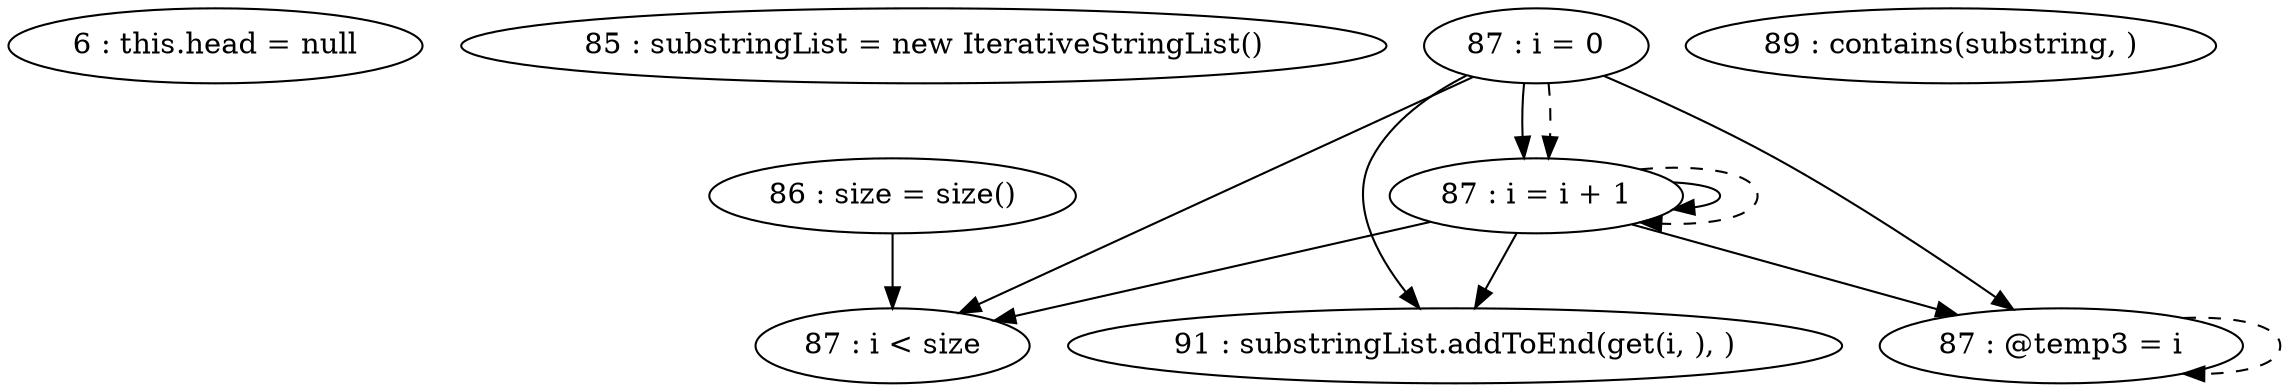 digraph G {
"6 : this.head = null"
"85 : substringList = new IterativeStringList()"
"86 : size = size()"
"86 : size = size()" -> "87 : i < size"
"87 : i = 0"
"87 : i = 0" -> "87 : @temp3 = i"
"87 : i = 0" -> "87 : i = i + 1"
"87 : i = 0" -> "91 : substringList.addToEnd(get(i, ), )"
"87 : i = 0" -> "87 : i < size"
"87 : i = 0" -> "87 : i = i + 1" [style=dashed]
"87 : i < size"
"89 : contains(substring, )"
"91 : substringList.addToEnd(get(i, ), )"
"87 : @temp3 = i"
"87 : @temp3 = i" -> "87 : @temp3 = i" [style=dashed]
"87 : i = i + 1"
"87 : i = i + 1" -> "87 : @temp3 = i"
"87 : i = i + 1" -> "87 : i = i + 1"
"87 : i = i + 1" -> "91 : substringList.addToEnd(get(i, ), )"
"87 : i = i + 1" -> "87 : i < size"
"87 : i = i + 1" -> "87 : i = i + 1" [style=dashed]
}